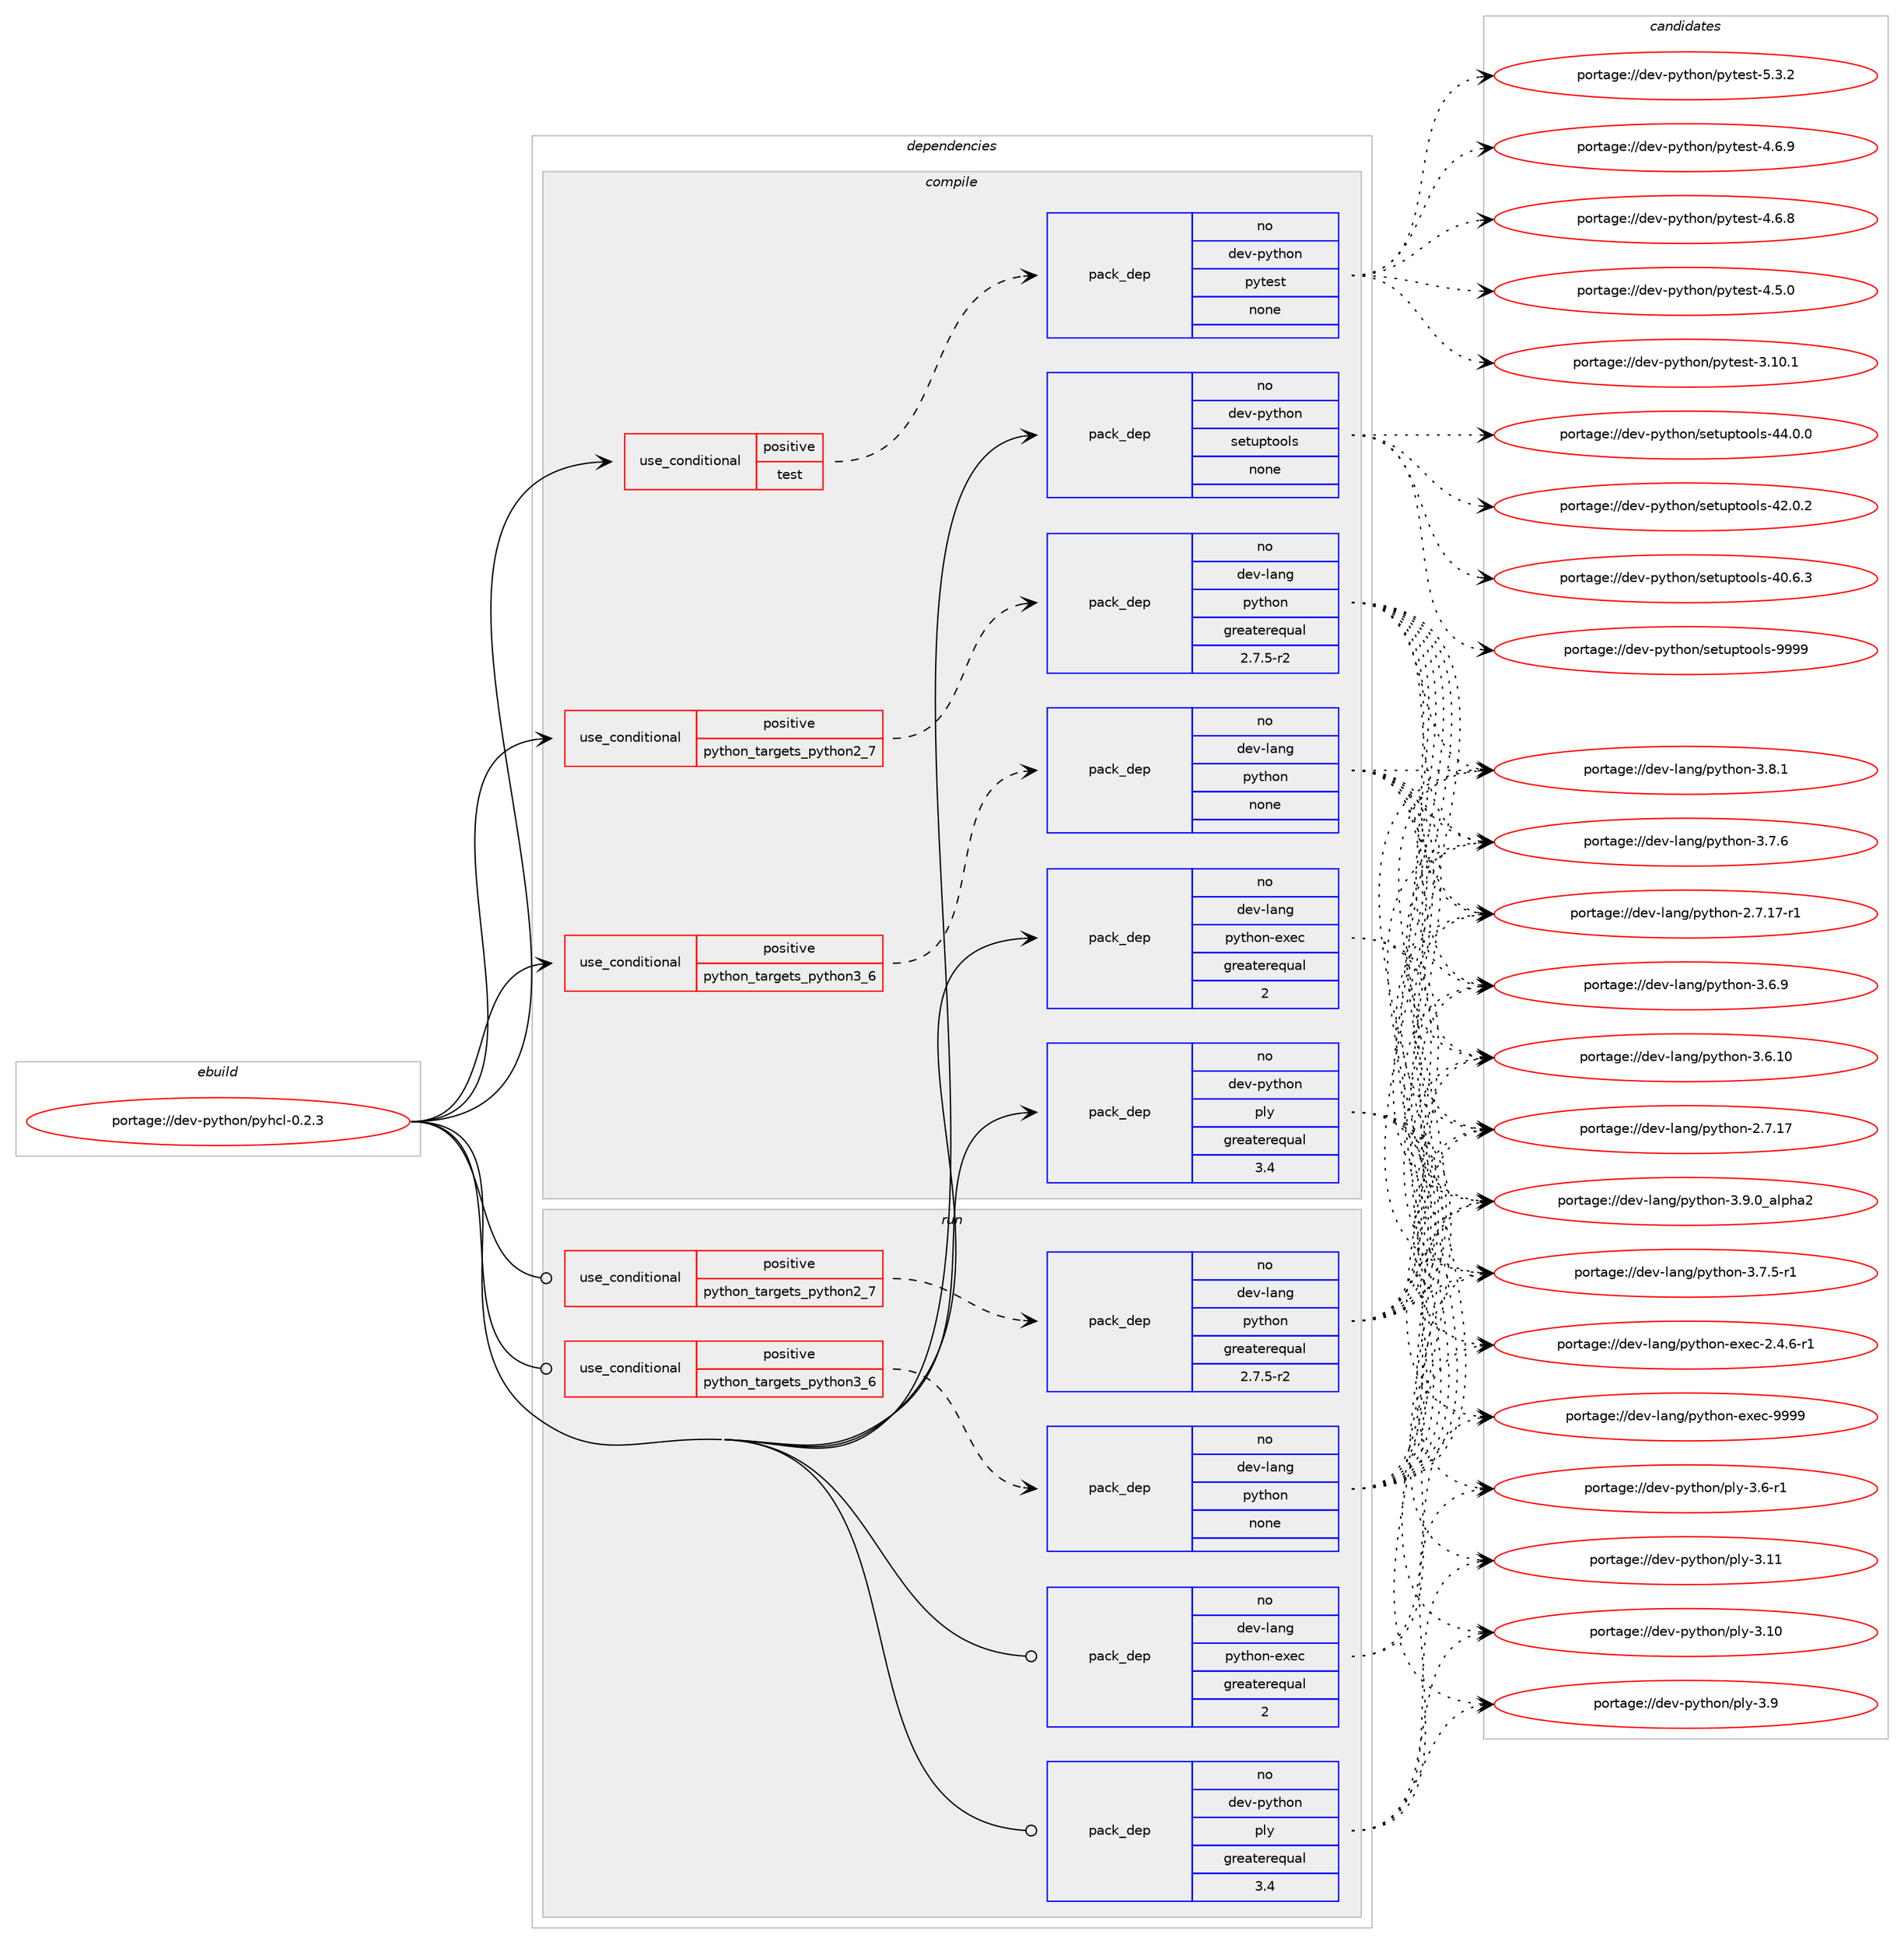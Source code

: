 digraph prolog {

# *************
# Graph options
# *************

newrank=true;
concentrate=true;
compound=true;
graph [rankdir=LR,fontname=Helvetica,fontsize=10,ranksep=1.5];#, ranksep=2.5, nodesep=0.2];
edge  [arrowhead=vee];
node  [fontname=Helvetica,fontsize=10];

# **********
# The ebuild
# **********

subgraph cluster_leftcol {
color=gray;
rank=same;
label=<<i>ebuild</i>>;
id [label="portage://dev-python/pyhcl-0.2.3", color=red, width=4, href="../dev-python/pyhcl-0.2.3.svg"];
}

# ****************
# The dependencies
# ****************

subgraph cluster_midcol {
color=gray;
label=<<i>dependencies</i>>;
subgraph cluster_compile {
fillcolor="#eeeeee";
style=filled;
label=<<i>compile</i>>;
subgraph cond109261 {
dependency437431 [label=<<TABLE BORDER="0" CELLBORDER="1" CELLSPACING="0" CELLPADDING="4"><TR><TD ROWSPAN="3" CELLPADDING="10">use_conditional</TD></TR><TR><TD>positive</TD></TR><TR><TD>python_targets_python2_7</TD></TR></TABLE>>, shape=none, color=red];
subgraph pack323234 {
dependency437432 [label=<<TABLE BORDER="0" CELLBORDER="1" CELLSPACING="0" CELLPADDING="4" WIDTH="220"><TR><TD ROWSPAN="6" CELLPADDING="30">pack_dep</TD></TR><TR><TD WIDTH="110">no</TD></TR><TR><TD>dev-lang</TD></TR><TR><TD>python</TD></TR><TR><TD>greaterequal</TD></TR><TR><TD>2.7.5-r2</TD></TR></TABLE>>, shape=none, color=blue];
}
dependency437431:e -> dependency437432:w [weight=20,style="dashed",arrowhead="vee"];
}
id:e -> dependency437431:w [weight=20,style="solid",arrowhead="vee"];
subgraph cond109262 {
dependency437433 [label=<<TABLE BORDER="0" CELLBORDER="1" CELLSPACING="0" CELLPADDING="4"><TR><TD ROWSPAN="3" CELLPADDING="10">use_conditional</TD></TR><TR><TD>positive</TD></TR><TR><TD>python_targets_python3_6</TD></TR></TABLE>>, shape=none, color=red];
subgraph pack323235 {
dependency437434 [label=<<TABLE BORDER="0" CELLBORDER="1" CELLSPACING="0" CELLPADDING="4" WIDTH="220"><TR><TD ROWSPAN="6" CELLPADDING="30">pack_dep</TD></TR><TR><TD WIDTH="110">no</TD></TR><TR><TD>dev-lang</TD></TR><TR><TD>python</TD></TR><TR><TD>none</TD></TR><TR><TD></TD></TR></TABLE>>, shape=none, color=blue];
}
dependency437433:e -> dependency437434:w [weight=20,style="dashed",arrowhead="vee"];
}
id:e -> dependency437433:w [weight=20,style="solid",arrowhead="vee"];
subgraph cond109263 {
dependency437435 [label=<<TABLE BORDER="0" CELLBORDER="1" CELLSPACING="0" CELLPADDING="4"><TR><TD ROWSPAN="3" CELLPADDING="10">use_conditional</TD></TR><TR><TD>positive</TD></TR><TR><TD>test</TD></TR></TABLE>>, shape=none, color=red];
subgraph pack323236 {
dependency437436 [label=<<TABLE BORDER="0" CELLBORDER="1" CELLSPACING="0" CELLPADDING="4" WIDTH="220"><TR><TD ROWSPAN="6" CELLPADDING="30">pack_dep</TD></TR><TR><TD WIDTH="110">no</TD></TR><TR><TD>dev-python</TD></TR><TR><TD>pytest</TD></TR><TR><TD>none</TD></TR><TR><TD></TD></TR></TABLE>>, shape=none, color=blue];
}
dependency437435:e -> dependency437436:w [weight=20,style="dashed",arrowhead="vee"];
}
id:e -> dependency437435:w [weight=20,style="solid",arrowhead="vee"];
subgraph pack323237 {
dependency437437 [label=<<TABLE BORDER="0" CELLBORDER="1" CELLSPACING="0" CELLPADDING="4" WIDTH="220"><TR><TD ROWSPAN="6" CELLPADDING="30">pack_dep</TD></TR><TR><TD WIDTH="110">no</TD></TR><TR><TD>dev-lang</TD></TR><TR><TD>python-exec</TD></TR><TR><TD>greaterequal</TD></TR><TR><TD>2</TD></TR></TABLE>>, shape=none, color=blue];
}
id:e -> dependency437437:w [weight=20,style="solid",arrowhead="vee"];
subgraph pack323238 {
dependency437438 [label=<<TABLE BORDER="0" CELLBORDER="1" CELLSPACING="0" CELLPADDING="4" WIDTH="220"><TR><TD ROWSPAN="6" CELLPADDING="30">pack_dep</TD></TR><TR><TD WIDTH="110">no</TD></TR><TR><TD>dev-python</TD></TR><TR><TD>ply</TD></TR><TR><TD>greaterequal</TD></TR><TR><TD>3.4</TD></TR></TABLE>>, shape=none, color=blue];
}
id:e -> dependency437438:w [weight=20,style="solid",arrowhead="vee"];
subgraph pack323239 {
dependency437439 [label=<<TABLE BORDER="0" CELLBORDER="1" CELLSPACING="0" CELLPADDING="4" WIDTH="220"><TR><TD ROWSPAN="6" CELLPADDING="30">pack_dep</TD></TR><TR><TD WIDTH="110">no</TD></TR><TR><TD>dev-python</TD></TR><TR><TD>setuptools</TD></TR><TR><TD>none</TD></TR><TR><TD></TD></TR></TABLE>>, shape=none, color=blue];
}
id:e -> dependency437439:w [weight=20,style="solid",arrowhead="vee"];
}
subgraph cluster_compileandrun {
fillcolor="#eeeeee";
style=filled;
label=<<i>compile and run</i>>;
}
subgraph cluster_run {
fillcolor="#eeeeee";
style=filled;
label=<<i>run</i>>;
subgraph cond109264 {
dependency437440 [label=<<TABLE BORDER="0" CELLBORDER="1" CELLSPACING="0" CELLPADDING="4"><TR><TD ROWSPAN="3" CELLPADDING="10">use_conditional</TD></TR><TR><TD>positive</TD></TR><TR><TD>python_targets_python2_7</TD></TR></TABLE>>, shape=none, color=red];
subgraph pack323240 {
dependency437441 [label=<<TABLE BORDER="0" CELLBORDER="1" CELLSPACING="0" CELLPADDING="4" WIDTH="220"><TR><TD ROWSPAN="6" CELLPADDING="30">pack_dep</TD></TR><TR><TD WIDTH="110">no</TD></TR><TR><TD>dev-lang</TD></TR><TR><TD>python</TD></TR><TR><TD>greaterequal</TD></TR><TR><TD>2.7.5-r2</TD></TR></TABLE>>, shape=none, color=blue];
}
dependency437440:e -> dependency437441:w [weight=20,style="dashed",arrowhead="vee"];
}
id:e -> dependency437440:w [weight=20,style="solid",arrowhead="odot"];
subgraph cond109265 {
dependency437442 [label=<<TABLE BORDER="0" CELLBORDER="1" CELLSPACING="0" CELLPADDING="4"><TR><TD ROWSPAN="3" CELLPADDING="10">use_conditional</TD></TR><TR><TD>positive</TD></TR><TR><TD>python_targets_python3_6</TD></TR></TABLE>>, shape=none, color=red];
subgraph pack323241 {
dependency437443 [label=<<TABLE BORDER="0" CELLBORDER="1" CELLSPACING="0" CELLPADDING="4" WIDTH="220"><TR><TD ROWSPAN="6" CELLPADDING="30">pack_dep</TD></TR><TR><TD WIDTH="110">no</TD></TR><TR><TD>dev-lang</TD></TR><TR><TD>python</TD></TR><TR><TD>none</TD></TR><TR><TD></TD></TR></TABLE>>, shape=none, color=blue];
}
dependency437442:e -> dependency437443:w [weight=20,style="dashed",arrowhead="vee"];
}
id:e -> dependency437442:w [weight=20,style="solid",arrowhead="odot"];
subgraph pack323242 {
dependency437444 [label=<<TABLE BORDER="0" CELLBORDER="1" CELLSPACING="0" CELLPADDING="4" WIDTH="220"><TR><TD ROWSPAN="6" CELLPADDING="30">pack_dep</TD></TR><TR><TD WIDTH="110">no</TD></TR><TR><TD>dev-lang</TD></TR><TR><TD>python-exec</TD></TR><TR><TD>greaterequal</TD></TR><TR><TD>2</TD></TR></TABLE>>, shape=none, color=blue];
}
id:e -> dependency437444:w [weight=20,style="solid",arrowhead="odot"];
subgraph pack323243 {
dependency437445 [label=<<TABLE BORDER="0" CELLBORDER="1" CELLSPACING="0" CELLPADDING="4" WIDTH="220"><TR><TD ROWSPAN="6" CELLPADDING="30">pack_dep</TD></TR><TR><TD WIDTH="110">no</TD></TR><TR><TD>dev-python</TD></TR><TR><TD>ply</TD></TR><TR><TD>greaterequal</TD></TR><TR><TD>3.4</TD></TR></TABLE>>, shape=none, color=blue];
}
id:e -> dependency437445:w [weight=20,style="solid",arrowhead="odot"];
}
}

# **************
# The candidates
# **************

subgraph cluster_choices {
rank=same;
color=gray;
label=<<i>candidates</i>>;

subgraph choice323234 {
color=black;
nodesep=1;
choice10010111845108971101034711212111610411111045514657464895971081121049750 [label="portage://dev-lang/python-3.9.0_alpha2", color=red, width=4,href="../dev-lang/python-3.9.0_alpha2.svg"];
choice100101118451089711010347112121116104111110455146564649 [label="portage://dev-lang/python-3.8.1", color=red, width=4,href="../dev-lang/python-3.8.1.svg"];
choice100101118451089711010347112121116104111110455146554654 [label="portage://dev-lang/python-3.7.6", color=red, width=4,href="../dev-lang/python-3.7.6.svg"];
choice1001011184510897110103471121211161041111104551465546534511449 [label="portage://dev-lang/python-3.7.5-r1", color=red, width=4,href="../dev-lang/python-3.7.5-r1.svg"];
choice100101118451089711010347112121116104111110455146544657 [label="portage://dev-lang/python-3.6.9", color=red, width=4,href="../dev-lang/python-3.6.9.svg"];
choice10010111845108971101034711212111610411111045514654464948 [label="portage://dev-lang/python-3.6.10", color=red, width=4,href="../dev-lang/python-3.6.10.svg"];
choice100101118451089711010347112121116104111110455046554649554511449 [label="portage://dev-lang/python-2.7.17-r1", color=red, width=4,href="../dev-lang/python-2.7.17-r1.svg"];
choice10010111845108971101034711212111610411111045504655464955 [label="portage://dev-lang/python-2.7.17", color=red, width=4,href="../dev-lang/python-2.7.17.svg"];
dependency437432:e -> choice10010111845108971101034711212111610411111045514657464895971081121049750:w [style=dotted,weight="100"];
dependency437432:e -> choice100101118451089711010347112121116104111110455146564649:w [style=dotted,weight="100"];
dependency437432:e -> choice100101118451089711010347112121116104111110455146554654:w [style=dotted,weight="100"];
dependency437432:e -> choice1001011184510897110103471121211161041111104551465546534511449:w [style=dotted,weight="100"];
dependency437432:e -> choice100101118451089711010347112121116104111110455146544657:w [style=dotted,weight="100"];
dependency437432:e -> choice10010111845108971101034711212111610411111045514654464948:w [style=dotted,weight="100"];
dependency437432:e -> choice100101118451089711010347112121116104111110455046554649554511449:w [style=dotted,weight="100"];
dependency437432:e -> choice10010111845108971101034711212111610411111045504655464955:w [style=dotted,weight="100"];
}
subgraph choice323235 {
color=black;
nodesep=1;
choice10010111845108971101034711212111610411111045514657464895971081121049750 [label="portage://dev-lang/python-3.9.0_alpha2", color=red, width=4,href="../dev-lang/python-3.9.0_alpha2.svg"];
choice100101118451089711010347112121116104111110455146564649 [label="portage://dev-lang/python-3.8.1", color=red, width=4,href="../dev-lang/python-3.8.1.svg"];
choice100101118451089711010347112121116104111110455146554654 [label="portage://dev-lang/python-3.7.6", color=red, width=4,href="../dev-lang/python-3.7.6.svg"];
choice1001011184510897110103471121211161041111104551465546534511449 [label="portage://dev-lang/python-3.7.5-r1", color=red, width=4,href="../dev-lang/python-3.7.5-r1.svg"];
choice100101118451089711010347112121116104111110455146544657 [label="portage://dev-lang/python-3.6.9", color=red, width=4,href="../dev-lang/python-3.6.9.svg"];
choice10010111845108971101034711212111610411111045514654464948 [label="portage://dev-lang/python-3.6.10", color=red, width=4,href="../dev-lang/python-3.6.10.svg"];
choice100101118451089711010347112121116104111110455046554649554511449 [label="portage://dev-lang/python-2.7.17-r1", color=red, width=4,href="../dev-lang/python-2.7.17-r1.svg"];
choice10010111845108971101034711212111610411111045504655464955 [label="portage://dev-lang/python-2.7.17", color=red, width=4,href="../dev-lang/python-2.7.17.svg"];
dependency437434:e -> choice10010111845108971101034711212111610411111045514657464895971081121049750:w [style=dotted,weight="100"];
dependency437434:e -> choice100101118451089711010347112121116104111110455146564649:w [style=dotted,weight="100"];
dependency437434:e -> choice100101118451089711010347112121116104111110455146554654:w [style=dotted,weight="100"];
dependency437434:e -> choice1001011184510897110103471121211161041111104551465546534511449:w [style=dotted,weight="100"];
dependency437434:e -> choice100101118451089711010347112121116104111110455146544657:w [style=dotted,weight="100"];
dependency437434:e -> choice10010111845108971101034711212111610411111045514654464948:w [style=dotted,weight="100"];
dependency437434:e -> choice100101118451089711010347112121116104111110455046554649554511449:w [style=dotted,weight="100"];
dependency437434:e -> choice10010111845108971101034711212111610411111045504655464955:w [style=dotted,weight="100"];
}
subgraph choice323236 {
color=black;
nodesep=1;
choice1001011184511212111610411111047112121116101115116455346514650 [label="portage://dev-python/pytest-5.3.2", color=red, width=4,href="../dev-python/pytest-5.3.2.svg"];
choice1001011184511212111610411111047112121116101115116455246544657 [label="portage://dev-python/pytest-4.6.9", color=red, width=4,href="../dev-python/pytest-4.6.9.svg"];
choice1001011184511212111610411111047112121116101115116455246544656 [label="portage://dev-python/pytest-4.6.8", color=red, width=4,href="../dev-python/pytest-4.6.8.svg"];
choice1001011184511212111610411111047112121116101115116455246534648 [label="portage://dev-python/pytest-4.5.0", color=red, width=4,href="../dev-python/pytest-4.5.0.svg"];
choice100101118451121211161041111104711212111610111511645514649484649 [label="portage://dev-python/pytest-3.10.1", color=red, width=4,href="../dev-python/pytest-3.10.1.svg"];
dependency437436:e -> choice1001011184511212111610411111047112121116101115116455346514650:w [style=dotted,weight="100"];
dependency437436:e -> choice1001011184511212111610411111047112121116101115116455246544657:w [style=dotted,weight="100"];
dependency437436:e -> choice1001011184511212111610411111047112121116101115116455246544656:w [style=dotted,weight="100"];
dependency437436:e -> choice1001011184511212111610411111047112121116101115116455246534648:w [style=dotted,weight="100"];
dependency437436:e -> choice100101118451121211161041111104711212111610111511645514649484649:w [style=dotted,weight="100"];
}
subgraph choice323237 {
color=black;
nodesep=1;
choice10010111845108971101034711212111610411111045101120101994557575757 [label="portage://dev-lang/python-exec-9999", color=red, width=4,href="../dev-lang/python-exec-9999.svg"];
choice10010111845108971101034711212111610411111045101120101994550465246544511449 [label="portage://dev-lang/python-exec-2.4.6-r1", color=red, width=4,href="../dev-lang/python-exec-2.4.6-r1.svg"];
dependency437437:e -> choice10010111845108971101034711212111610411111045101120101994557575757:w [style=dotted,weight="100"];
dependency437437:e -> choice10010111845108971101034711212111610411111045101120101994550465246544511449:w [style=dotted,weight="100"];
}
subgraph choice323238 {
color=black;
nodesep=1;
choice100101118451121211161041111104711210812145514657 [label="portage://dev-python/ply-3.9", color=red, width=4,href="../dev-python/ply-3.9.svg"];
choice1001011184511212111610411111047112108121455146544511449 [label="portage://dev-python/ply-3.6-r1", color=red, width=4,href="../dev-python/ply-3.6-r1.svg"];
choice10010111845112121116104111110471121081214551464949 [label="portage://dev-python/ply-3.11", color=red, width=4,href="../dev-python/ply-3.11.svg"];
choice10010111845112121116104111110471121081214551464948 [label="portage://dev-python/ply-3.10", color=red, width=4,href="../dev-python/ply-3.10.svg"];
dependency437438:e -> choice100101118451121211161041111104711210812145514657:w [style=dotted,weight="100"];
dependency437438:e -> choice1001011184511212111610411111047112108121455146544511449:w [style=dotted,weight="100"];
dependency437438:e -> choice10010111845112121116104111110471121081214551464949:w [style=dotted,weight="100"];
dependency437438:e -> choice10010111845112121116104111110471121081214551464948:w [style=dotted,weight="100"];
}
subgraph choice323239 {
color=black;
nodesep=1;
choice10010111845112121116104111110471151011161171121161111111081154557575757 [label="portage://dev-python/setuptools-9999", color=red, width=4,href="../dev-python/setuptools-9999.svg"];
choice100101118451121211161041111104711510111611711211611111110811545525246484648 [label="portage://dev-python/setuptools-44.0.0", color=red, width=4,href="../dev-python/setuptools-44.0.0.svg"];
choice100101118451121211161041111104711510111611711211611111110811545525046484650 [label="portage://dev-python/setuptools-42.0.2", color=red, width=4,href="../dev-python/setuptools-42.0.2.svg"];
choice100101118451121211161041111104711510111611711211611111110811545524846544651 [label="portage://dev-python/setuptools-40.6.3", color=red, width=4,href="../dev-python/setuptools-40.6.3.svg"];
dependency437439:e -> choice10010111845112121116104111110471151011161171121161111111081154557575757:w [style=dotted,weight="100"];
dependency437439:e -> choice100101118451121211161041111104711510111611711211611111110811545525246484648:w [style=dotted,weight="100"];
dependency437439:e -> choice100101118451121211161041111104711510111611711211611111110811545525046484650:w [style=dotted,weight="100"];
dependency437439:e -> choice100101118451121211161041111104711510111611711211611111110811545524846544651:w [style=dotted,weight="100"];
}
subgraph choice323240 {
color=black;
nodesep=1;
choice10010111845108971101034711212111610411111045514657464895971081121049750 [label="portage://dev-lang/python-3.9.0_alpha2", color=red, width=4,href="../dev-lang/python-3.9.0_alpha2.svg"];
choice100101118451089711010347112121116104111110455146564649 [label="portage://dev-lang/python-3.8.1", color=red, width=4,href="../dev-lang/python-3.8.1.svg"];
choice100101118451089711010347112121116104111110455146554654 [label="portage://dev-lang/python-3.7.6", color=red, width=4,href="../dev-lang/python-3.7.6.svg"];
choice1001011184510897110103471121211161041111104551465546534511449 [label="portage://dev-lang/python-3.7.5-r1", color=red, width=4,href="../dev-lang/python-3.7.5-r1.svg"];
choice100101118451089711010347112121116104111110455146544657 [label="portage://dev-lang/python-3.6.9", color=red, width=4,href="../dev-lang/python-3.6.9.svg"];
choice10010111845108971101034711212111610411111045514654464948 [label="portage://dev-lang/python-3.6.10", color=red, width=4,href="../dev-lang/python-3.6.10.svg"];
choice100101118451089711010347112121116104111110455046554649554511449 [label="portage://dev-lang/python-2.7.17-r1", color=red, width=4,href="../dev-lang/python-2.7.17-r1.svg"];
choice10010111845108971101034711212111610411111045504655464955 [label="portage://dev-lang/python-2.7.17", color=red, width=4,href="../dev-lang/python-2.7.17.svg"];
dependency437441:e -> choice10010111845108971101034711212111610411111045514657464895971081121049750:w [style=dotted,weight="100"];
dependency437441:e -> choice100101118451089711010347112121116104111110455146564649:w [style=dotted,weight="100"];
dependency437441:e -> choice100101118451089711010347112121116104111110455146554654:w [style=dotted,weight="100"];
dependency437441:e -> choice1001011184510897110103471121211161041111104551465546534511449:w [style=dotted,weight="100"];
dependency437441:e -> choice100101118451089711010347112121116104111110455146544657:w [style=dotted,weight="100"];
dependency437441:e -> choice10010111845108971101034711212111610411111045514654464948:w [style=dotted,weight="100"];
dependency437441:e -> choice100101118451089711010347112121116104111110455046554649554511449:w [style=dotted,weight="100"];
dependency437441:e -> choice10010111845108971101034711212111610411111045504655464955:w [style=dotted,weight="100"];
}
subgraph choice323241 {
color=black;
nodesep=1;
choice10010111845108971101034711212111610411111045514657464895971081121049750 [label="portage://dev-lang/python-3.9.0_alpha2", color=red, width=4,href="../dev-lang/python-3.9.0_alpha2.svg"];
choice100101118451089711010347112121116104111110455146564649 [label="portage://dev-lang/python-3.8.1", color=red, width=4,href="../dev-lang/python-3.8.1.svg"];
choice100101118451089711010347112121116104111110455146554654 [label="portage://dev-lang/python-3.7.6", color=red, width=4,href="../dev-lang/python-3.7.6.svg"];
choice1001011184510897110103471121211161041111104551465546534511449 [label="portage://dev-lang/python-3.7.5-r1", color=red, width=4,href="../dev-lang/python-3.7.5-r1.svg"];
choice100101118451089711010347112121116104111110455146544657 [label="portage://dev-lang/python-3.6.9", color=red, width=4,href="../dev-lang/python-3.6.9.svg"];
choice10010111845108971101034711212111610411111045514654464948 [label="portage://dev-lang/python-3.6.10", color=red, width=4,href="../dev-lang/python-3.6.10.svg"];
choice100101118451089711010347112121116104111110455046554649554511449 [label="portage://dev-lang/python-2.7.17-r1", color=red, width=4,href="../dev-lang/python-2.7.17-r1.svg"];
choice10010111845108971101034711212111610411111045504655464955 [label="portage://dev-lang/python-2.7.17", color=red, width=4,href="../dev-lang/python-2.7.17.svg"];
dependency437443:e -> choice10010111845108971101034711212111610411111045514657464895971081121049750:w [style=dotted,weight="100"];
dependency437443:e -> choice100101118451089711010347112121116104111110455146564649:w [style=dotted,weight="100"];
dependency437443:e -> choice100101118451089711010347112121116104111110455146554654:w [style=dotted,weight="100"];
dependency437443:e -> choice1001011184510897110103471121211161041111104551465546534511449:w [style=dotted,weight="100"];
dependency437443:e -> choice100101118451089711010347112121116104111110455146544657:w [style=dotted,weight="100"];
dependency437443:e -> choice10010111845108971101034711212111610411111045514654464948:w [style=dotted,weight="100"];
dependency437443:e -> choice100101118451089711010347112121116104111110455046554649554511449:w [style=dotted,weight="100"];
dependency437443:e -> choice10010111845108971101034711212111610411111045504655464955:w [style=dotted,weight="100"];
}
subgraph choice323242 {
color=black;
nodesep=1;
choice10010111845108971101034711212111610411111045101120101994557575757 [label="portage://dev-lang/python-exec-9999", color=red, width=4,href="../dev-lang/python-exec-9999.svg"];
choice10010111845108971101034711212111610411111045101120101994550465246544511449 [label="portage://dev-lang/python-exec-2.4.6-r1", color=red, width=4,href="../dev-lang/python-exec-2.4.6-r1.svg"];
dependency437444:e -> choice10010111845108971101034711212111610411111045101120101994557575757:w [style=dotted,weight="100"];
dependency437444:e -> choice10010111845108971101034711212111610411111045101120101994550465246544511449:w [style=dotted,weight="100"];
}
subgraph choice323243 {
color=black;
nodesep=1;
choice100101118451121211161041111104711210812145514657 [label="portage://dev-python/ply-3.9", color=red, width=4,href="../dev-python/ply-3.9.svg"];
choice1001011184511212111610411111047112108121455146544511449 [label="portage://dev-python/ply-3.6-r1", color=red, width=4,href="../dev-python/ply-3.6-r1.svg"];
choice10010111845112121116104111110471121081214551464949 [label="portage://dev-python/ply-3.11", color=red, width=4,href="../dev-python/ply-3.11.svg"];
choice10010111845112121116104111110471121081214551464948 [label="portage://dev-python/ply-3.10", color=red, width=4,href="../dev-python/ply-3.10.svg"];
dependency437445:e -> choice100101118451121211161041111104711210812145514657:w [style=dotted,weight="100"];
dependency437445:e -> choice1001011184511212111610411111047112108121455146544511449:w [style=dotted,weight="100"];
dependency437445:e -> choice10010111845112121116104111110471121081214551464949:w [style=dotted,weight="100"];
dependency437445:e -> choice10010111845112121116104111110471121081214551464948:w [style=dotted,weight="100"];
}
}

}
